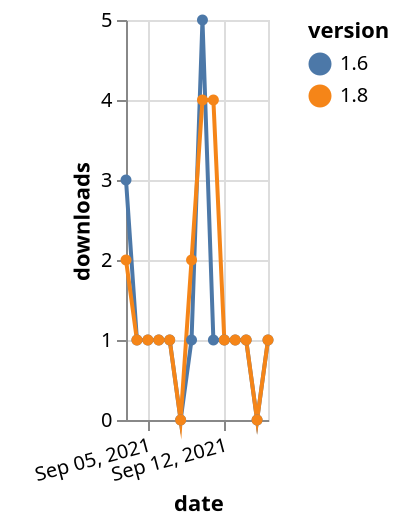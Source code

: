 {"$schema": "https://vega.github.io/schema/vega-lite/v5.json", "description": "A simple bar chart with embedded data.", "data": {"values": [{"date": "2021-09-03", "total": 288, "delta": 3, "version": "1.6"}, {"date": "2021-09-04", "total": 289, "delta": 1, "version": "1.6"}, {"date": "2021-09-05", "total": 290, "delta": 1, "version": "1.6"}, {"date": "2021-09-06", "total": 291, "delta": 1, "version": "1.6"}, {"date": "2021-09-07", "total": 292, "delta": 1, "version": "1.6"}, {"date": "2021-09-08", "total": 292, "delta": 0, "version": "1.6"}, {"date": "2021-09-09", "total": 293, "delta": 1, "version": "1.6"}, {"date": "2021-09-10", "total": 298, "delta": 5, "version": "1.6"}, {"date": "2021-09-11", "total": 299, "delta": 1, "version": "1.6"}, {"date": "2021-09-12", "total": 300, "delta": 1, "version": "1.6"}, {"date": "2021-09-13", "total": 301, "delta": 1, "version": "1.6"}, {"date": "2021-09-14", "total": 302, "delta": 1, "version": "1.6"}, {"date": "2021-09-15", "total": 302, "delta": 0, "version": "1.6"}, {"date": "2021-09-16", "total": 303, "delta": 1, "version": "1.6"}, {"date": "2021-09-03", "total": 46, "delta": 2, "version": "1.8"}, {"date": "2021-09-04", "total": 47, "delta": 1, "version": "1.8"}, {"date": "2021-09-05", "total": 48, "delta": 1, "version": "1.8"}, {"date": "2021-09-06", "total": 49, "delta": 1, "version": "1.8"}, {"date": "2021-09-07", "total": 50, "delta": 1, "version": "1.8"}, {"date": "2021-09-08", "total": 50, "delta": 0, "version": "1.8"}, {"date": "2021-09-09", "total": 52, "delta": 2, "version": "1.8"}, {"date": "2021-09-10", "total": 56, "delta": 4, "version": "1.8"}, {"date": "2021-09-11", "total": 60, "delta": 4, "version": "1.8"}, {"date": "2021-09-12", "total": 61, "delta": 1, "version": "1.8"}, {"date": "2021-09-13", "total": 62, "delta": 1, "version": "1.8"}, {"date": "2021-09-14", "total": 63, "delta": 1, "version": "1.8"}, {"date": "2021-09-15", "total": 63, "delta": 0, "version": "1.8"}, {"date": "2021-09-16", "total": 64, "delta": 1, "version": "1.8"}]}, "width": "container", "mark": {"type": "line", "point": {"filled": true}}, "encoding": {"x": {"field": "date", "type": "temporal", "timeUnit": "yearmonthdate", "title": "date", "axis": {"labelAngle": -15}}, "y": {"field": "delta", "type": "quantitative", "title": "downloads"}, "color": {"field": "version", "type": "nominal"}, "tooltip": {"field": "delta"}}}